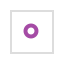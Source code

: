 {
  "$schema": "https://vega.github.io/schema/vega/v3.json",
  "autosize": "pad",
  "padding": 5,
  "width": 21,
  "height": 21,
  "style": "cell",
  "data": [{"name": "source_0", "values": [{"a": 2}]}],
  "marks": [
    {
      "name": "marks",
      "type": "symbol",
      "style": ["point"],
      "from": {"data": "source_0"},
      "encode": {
        "update": {
          "opacity": {"value": 0.7},
          "fill": {"value": "transparent"},
          "stroke": {"value": "purple"},
          "x": {"signal": "width", "mult": 0.5},
          "y": {"signal": "height", "mult": 0.5}
        }
      }
    }
  ],
  "config": {"axisY": {"minExtent": 30}}
}
